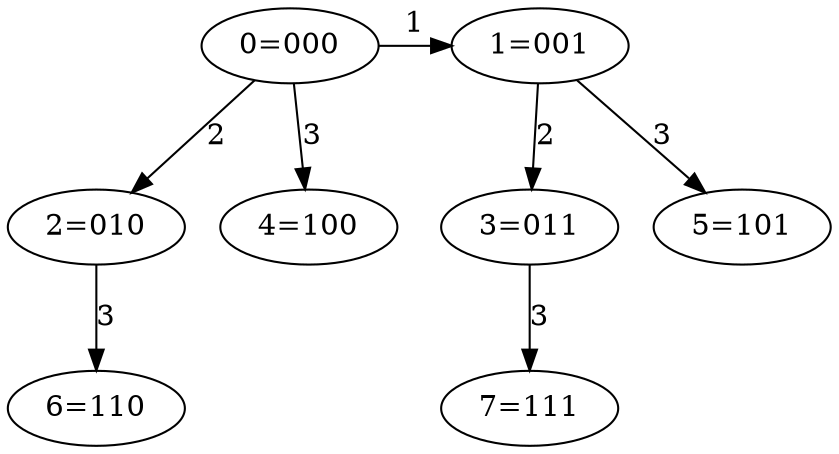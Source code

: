 digraph gr_3 {
	a0 [label="0=000"];
	a1 [label="1=001"];
	a2 [label="2=010"];
	a3 [label="3=011"];
	a4 [label="4=100"];
	a5 [label="5=101"];
	a6 [label="6=110"];
	a7 [label="7=111"];

	a0 -> a1 [label="1"]
	a0 -> a2 [label="2"]
	a0 -> a4 [label="3"]
	a1 -> a3 [label="2"]
	a1 -> a5 [label="3"]
	a2 -> a6 [label="3"]
	a3 -> a7 [label="3"]

	{ rank=same; a4 a5 }
	{ rank=same; a0 a1 }
	{ rank=same; a2 a3 }
	{ rank=same; a6 a7 }
}
